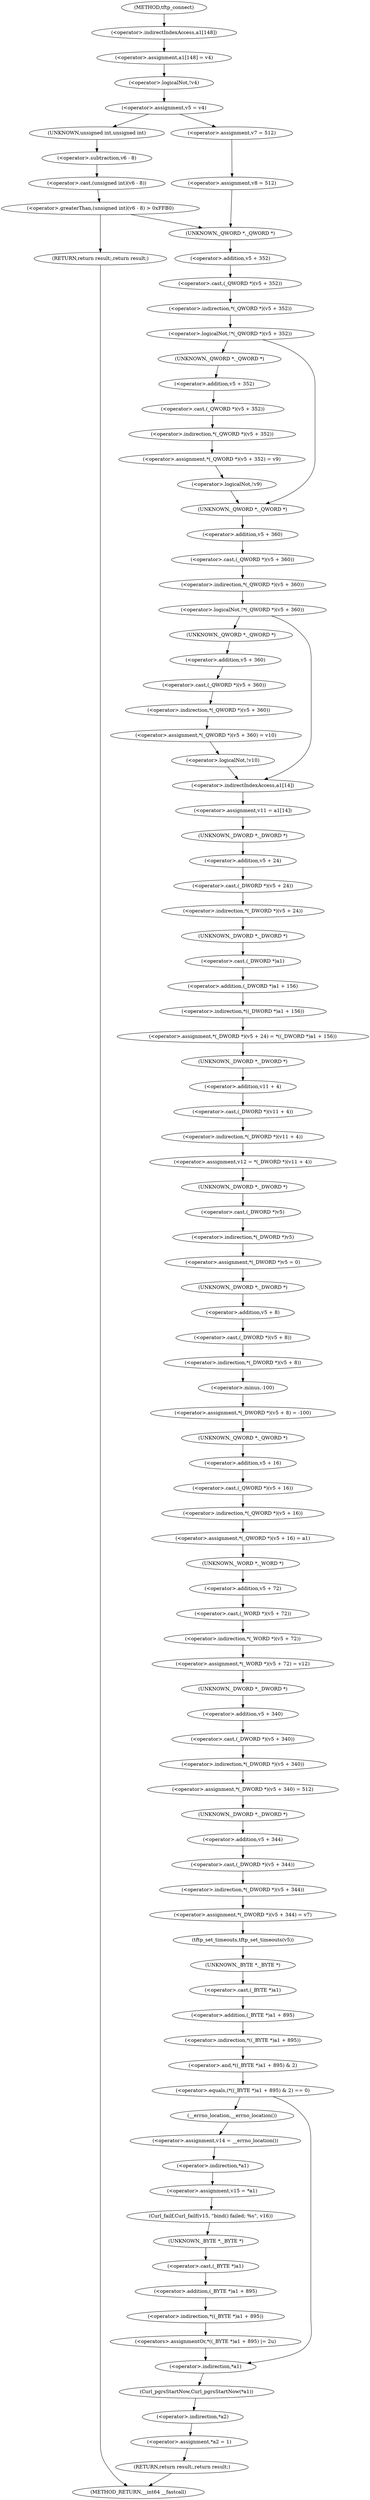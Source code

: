 digraph tftp_connect {  
"1000133" [label = "(<operator>.assignment,a1[148] = v4)" ]
"1000134" [label = "(<operator>.indirectIndexAccess,a1[148])" ]
"1000139" [label = "(<operator>.logicalNot,!v4)" ]
"1000142" [label = "(<operator>.assignment,v5 = v4)" ]
"1000150" [label = "(<operator>.greaterThan,(unsigned int)(v6 - 8) > 0xFFB0)" ]
"1000151" [label = "(<operator>.cast,(unsigned int)(v6 - 8))" ]
"1000152" [label = "(UNKNOWN,unsigned int,unsigned int)" ]
"1000153" [label = "(<operator>.subtraction,v6 - 8)" ]
"1000157" [label = "(RETURN,return result;,return result;)" ]
"1000162" [label = "(<operator>.assignment,v7 = 512)" ]
"1000165" [label = "(<operator>.assignment,v8 = 512)" ]
"1000169" [label = "(<operator>.logicalNot,!*(_QWORD *)(v5 + 352))" ]
"1000170" [label = "(<operator>.indirection,*(_QWORD *)(v5 + 352))" ]
"1000171" [label = "(<operator>.cast,(_QWORD *)(v5 + 352))" ]
"1000172" [label = "(UNKNOWN,_QWORD *,_QWORD *)" ]
"1000173" [label = "(<operator>.addition,v5 + 352)" ]
"1000177" [label = "(<operator>.assignment,*(_QWORD *)(v5 + 352) = v9)" ]
"1000178" [label = "(<operator>.indirection,*(_QWORD *)(v5 + 352))" ]
"1000179" [label = "(<operator>.cast,(_QWORD *)(v5 + 352))" ]
"1000180" [label = "(UNKNOWN,_QWORD *,_QWORD *)" ]
"1000181" [label = "(<operator>.addition,v5 + 352)" ]
"1000186" [label = "(<operator>.logicalNot,!v9)" ]
"1000190" [label = "(<operator>.logicalNot,!*(_QWORD *)(v5 + 360))" ]
"1000191" [label = "(<operator>.indirection,*(_QWORD *)(v5 + 360))" ]
"1000192" [label = "(<operator>.cast,(_QWORD *)(v5 + 360))" ]
"1000193" [label = "(UNKNOWN,_QWORD *,_QWORD *)" ]
"1000194" [label = "(<operator>.addition,v5 + 360)" ]
"1000198" [label = "(<operator>.assignment,*(_QWORD *)(v5 + 360) = v10)" ]
"1000199" [label = "(<operator>.indirection,*(_QWORD *)(v5 + 360))" ]
"1000200" [label = "(<operator>.cast,(_QWORD *)(v5 + 360))" ]
"1000201" [label = "(UNKNOWN,_QWORD *,_QWORD *)" ]
"1000202" [label = "(<operator>.addition,v5 + 360)" ]
"1000207" [label = "(<operator>.logicalNot,!v10)" ]
"1000210" [label = "(<operator>.assignment,v11 = a1[14])" ]
"1000212" [label = "(<operator>.indirectIndexAccess,a1[14])" ]
"1000215" [label = "(<operator>.assignment,*(_DWORD *)(v5 + 24) = *((_DWORD *)a1 + 156))" ]
"1000216" [label = "(<operator>.indirection,*(_DWORD *)(v5 + 24))" ]
"1000217" [label = "(<operator>.cast,(_DWORD *)(v5 + 24))" ]
"1000218" [label = "(UNKNOWN,_DWORD *,_DWORD *)" ]
"1000219" [label = "(<operator>.addition,v5 + 24)" ]
"1000222" [label = "(<operator>.indirection,*((_DWORD *)a1 + 156))" ]
"1000223" [label = "(<operator>.addition,(_DWORD *)a1 + 156)" ]
"1000224" [label = "(<operator>.cast,(_DWORD *)a1)" ]
"1000225" [label = "(UNKNOWN,_DWORD *,_DWORD *)" ]
"1000228" [label = "(<operator>.assignment,v12 = *(_DWORD *)(v11 + 4))" ]
"1000230" [label = "(<operator>.indirection,*(_DWORD *)(v11 + 4))" ]
"1000231" [label = "(<operator>.cast,(_DWORD *)(v11 + 4))" ]
"1000232" [label = "(UNKNOWN,_DWORD *,_DWORD *)" ]
"1000233" [label = "(<operator>.addition,v11 + 4)" ]
"1000236" [label = "(<operator>.assignment,*(_DWORD *)v5 = 0)" ]
"1000237" [label = "(<operator>.indirection,*(_DWORD *)v5)" ]
"1000238" [label = "(<operator>.cast,(_DWORD *)v5)" ]
"1000239" [label = "(UNKNOWN,_DWORD *,_DWORD *)" ]
"1000242" [label = "(<operator>.assignment,*(_DWORD *)(v5 + 8) = -100)" ]
"1000243" [label = "(<operator>.indirection,*(_DWORD *)(v5 + 8))" ]
"1000244" [label = "(<operator>.cast,(_DWORD *)(v5 + 8))" ]
"1000245" [label = "(UNKNOWN,_DWORD *,_DWORD *)" ]
"1000246" [label = "(<operator>.addition,v5 + 8)" ]
"1000249" [label = "(<operator>.minus,-100)" ]
"1000251" [label = "(<operator>.assignment,*(_QWORD *)(v5 + 16) = a1)" ]
"1000252" [label = "(<operator>.indirection,*(_QWORD *)(v5 + 16))" ]
"1000253" [label = "(<operator>.cast,(_QWORD *)(v5 + 16))" ]
"1000254" [label = "(UNKNOWN,_QWORD *,_QWORD *)" ]
"1000255" [label = "(<operator>.addition,v5 + 16)" ]
"1000259" [label = "(<operator>.assignment,*(_WORD *)(v5 + 72) = v12)" ]
"1000260" [label = "(<operator>.indirection,*(_WORD *)(v5 + 72))" ]
"1000261" [label = "(<operator>.cast,(_WORD *)(v5 + 72))" ]
"1000262" [label = "(UNKNOWN,_WORD *,_WORD *)" ]
"1000263" [label = "(<operator>.addition,v5 + 72)" ]
"1000267" [label = "(<operator>.assignment,*(_DWORD *)(v5 + 340) = 512)" ]
"1000268" [label = "(<operator>.indirection,*(_DWORD *)(v5 + 340))" ]
"1000269" [label = "(<operator>.cast,(_DWORD *)(v5 + 340))" ]
"1000270" [label = "(UNKNOWN,_DWORD *,_DWORD *)" ]
"1000271" [label = "(<operator>.addition,v5 + 340)" ]
"1000275" [label = "(<operator>.assignment,*(_DWORD *)(v5 + 344) = v7)" ]
"1000276" [label = "(<operator>.indirection,*(_DWORD *)(v5 + 344))" ]
"1000277" [label = "(<operator>.cast,(_DWORD *)(v5 + 344))" ]
"1000278" [label = "(UNKNOWN,_DWORD *,_DWORD *)" ]
"1000279" [label = "(<operator>.addition,v5 + 344)" ]
"1000283" [label = "(tftp_set_timeouts,tftp_set_timeouts(v5))" ]
"1000286" [label = "(<operator>.equals,(*((_BYTE *)a1 + 895) & 2) == 0)" ]
"1000287" [label = "(<operator>.and,*((_BYTE *)a1 + 895) & 2)" ]
"1000288" [label = "(<operator>.indirection,*((_BYTE *)a1 + 895))" ]
"1000289" [label = "(<operator>.addition,(_BYTE *)a1 + 895)" ]
"1000290" [label = "(<operator>.cast,(_BYTE *)a1)" ]
"1000291" [label = "(UNKNOWN,_BYTE *,_BYTE *)" ]
"1000298" [label = "(<operator>.assignment,v14 = __errno_location())" ]
"1000300" [label = "(__errno_location,__errno_location())" ]
"1000301" [label = "(<operator>.assignment,v15 = *a1)" ]
"1000303" [label = "(<operator>.indirection,*a1)" ]
"1000305" [label = "(Curl_failf,Curl_failf(v15, \"bind() failed; %s\", v16))" ]
"1000310" [label = "(<operators>.assignmentOr,*((_BYTE *)a1 + 895) |= 2u)" ]
"1000311" [label = "(<operator>.indirection,*((_BYTE *)a1 + 895))" ]
"1000312" [label = "(<operator>.addition,(_BYTE *)a1 + 895)" ]
"1000313" [label = "(<operator>.cast,(_BYTE *)a1)" ]
"1000314" [label = "(UNKNOWN,_BYTE *,_BYTE *)" ]
"1000318" [label = "(Curl_pgrsStartNow,Curl_pgrsStartNow(*a1))" ]
"1000319" [label = "(<operator>.indirection,*a1)" ]
"1000322" [label = "(<operator>.assignment,*a2 = 1)" ]
"1000323" [label = "(<operator>.indirection,*a2)" ]
"1000326" [label = "(RETURN,return result;,return result;)" ]
"1000115" [label = "(METHOD,tftp_connect)" ]
"1000328" [label = "(METHOD_RETURN,__int64 __fastcall)" ]
  "1000133" -> "1000139" 
  "1000134" -> "1000133" 
  "1000139" -> "1000142" 
  "1000142" -> "1000152" 
  "1000142" -> "1000162" 
  "1000150" -> "1000157" 
  "1000150" -> "1000172" 
  "1000151" -> "1000150" 
  "1000152" -> "1000153" 
  "1000153" -> "1000151" 
  "1000157" -> "1000328" 
  "1000162" -> "1000165" 
  "1000165" -> "1000172" 
  "1000169" -> "1000180" 
  "1000169" -> "1000193" 
  "1000170" -> "1000169" 
  "1000171" -> "1000170" 
  "1000172" -> "1000173" 
  "1000173" -> "1000171" 
  "1000177" -> "1000186" 
  "1000178" -> "1000177" 
  "1000179" -> "1000178" 
  "1000180" -> "1000181" 
  "1000181" -> "1000179" 
  "1000186" -> "1000193" 
  "1000190" -> "1000201" 
  "1000190" -> "1000212" 
  "1000191" -> "1000190" 
  "1000192" -> "1000191" 
  "1000193" -> "1000194" 
  "1000194" -> "1000192" 
  "1000198" -> "1000207" 
  "1000199" -> "1000198" 
  "1000200" -> "1000199" 
  "1000201" -> "1000202" 
  "1000202" -> "1000200" 
  "1000207" -> "1000212" 
  "1000210" -> "1000218" 
  "1000212" -> "1000210" 
  "1000215" -> "1000232" 
  "1000216" -> "1000225" 
  "1000217" -> "1000216" 
  "1000218" -> "1000219" 
  "1000219" -> "1000217" 
  "1000222" -> "1000215" 
  "1000223" -> "1000222" 
  "1000224" -> "1000223" 
  "1000225" -> "1000224" 
  "1000228" -> "1000239" 
  "1000230" -> "1000228" 
  "1000231" -> "1000230" 
  "1000232" -> "1000233" 
  "1000233" -> "1000231" 
  "1000236" -> "1000245" 
  "1000237" -> "1000236" 
  "1000238" -> "1000237" 
  "1000239" -> "1000238" 
  "1000242" -> "1000254" 
  "1000243" -> "1000249" 
  "1000244" -> "1000243" 
  "1000245" -> "1000246" 
  "1000246" -> "1000244" 
  "1000249" -> "1000242" 
  "1000251" -> "1000262" 
  "1000252" -> "1000251" 
  "1000253" -> "1000252" 
  "1000254" -> "1000255" 
  "1000255" -> "1000253" 
  "1000259" -> "1000270" 
  "1000260" -> "1000259" 
  "1000261" -> "1000260" 
  "1000262" -> "1000263" 
  "1000263" -> "1000261" 
  "1000267" -> "1000278" 
  "1000268" -> "1000267" 
  "1000269" -> "1000268" 
  "1000270" -> "1000271" 
  "1000271" -> "1000269" 
  "1000275" -> "1000283" 
  "1000276" -> "1000275" 
  "1000277" -> "1000276" 
  "1000278" -> "1000279" 
  "1000279" -> "1000277" 
  "1000283" -> "1000291" 
  "1000286" -> "1000300" 
  "1000286" -> "1000319" 
  "1000287" -> "1000286" 
  "1000288" -> "1000287" 
  "1000289" -> "1000288" 
  "1000290" -> "1000289" 
  "1000291" -> "1000290" 
  "1000298" -> "1000303" 
  "1000300" -> "1000298" 
  "1000301" -> "1000305" 
  "1000303" -> "1000301" 
  "1000305" -> "1000314" 
  "1000310" -> "1000319" 
  "1000311" -> "1000310" 
  "1000312" -> "1000311" 
  "1000313" -> "1000312" 
  "1000314" -> "1000313" 
  "1000318" -> "1000323" 
  "1000319" -> "1000318" 
  "1000322" -> "1000326" 
  "1000323" -> "1000322" 
  "1000326" -> "1000328" 
  "1000115" -> "1000134" 
}
